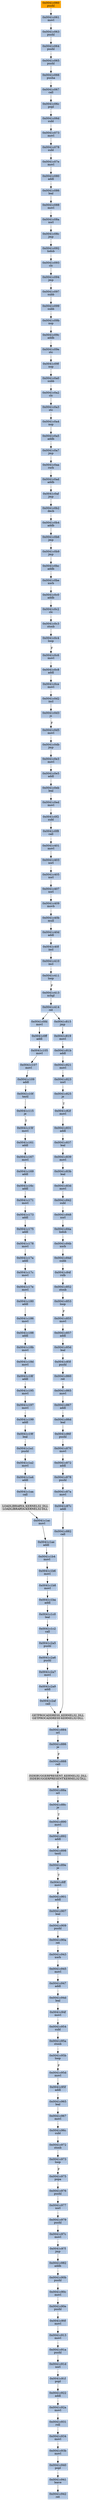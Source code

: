 strict digraph G {
	graph [bgcolor=transparent,
		name=G
	];
	node [color=lightsteelblue,
		fillcolor=lightsteelblue,
		shape=rectangle,
		style=filled
	];
	"0x0041c92a"	[label="0x0041c92a
movl"];
	"0x0041c931"	[label="0x0041c931
roll"];
	"0x0041c92a" -> "0x0041c931"	[color="#000000"];
	"0x0041c0c4"	[label="0x0041c0c4
loop"];
	"0x0041c0c6"	[label="0x0041c0c6
movl"];
	"0x0041c0c4" -> "0x0041c0c6"	[color="#000000",
		label=F];
	"0x0041c87c"	[label="0x0041c87c
addl"];
	"0x0041c882"	[label="0x0041c882
call"];
	"0x0041c87c" -> "0x0041c882"	[color="#000000"];
	"0x0041c09e"	[label="0x0041c09e
stc"];
	"0x0041c09f"	[label="0x0041c09f
nop"];
	"0x0041c09e" -> "0x0041c09f"	[color="#000000"];
	"0x0041c954"	[label="0x0041c954
subl"];
	"0x0041c95a"	[label="0x0041c95a
stosb"];
	"0x0041c954" -> "0x0041c95a"	[color="#000000"];
	"0x0041c0c8"	[label="0x0041c0c8
addl"];
	"0x0041c0ce"	[label="0x0041c0ce
movl"];
	"0x0041c0c8" -> "0x0041c0ce"	[color="#000000"];
	"0x0041c85d"	[label="0x0041c85d
leal"];
	"0x0041c85f"	[label="0x0041c85f
pushl"];
	"0x0041c85d" -> "0x0041c85f"	[color="#000000"];
	"0x0041c982"	[label="0x0041c982
addb"];
	"0x0041c90b"	[label="0x0041c90b
pushl"];
	"0x0041c982" -> "0x0041c90b"	[color="#000000"];
	"0x0041c95b"	[label="0x0041c95b
loop"];
	"0x0041c95a" -> "0x0041c95b"	[color="#000000"];
	"0x0041c0aa"	[label="0x0041c0aa
rorb"];
	"0x0041c0ad"	[label="0x0041c0ad
addb"];
	"0x0041c0aa" -> "0x0041c0ad"	[color="#000000"];
	"0x0041c093"	[label="0x0041c093
clc"];
	"0x0041c094"	[label="0x0041c094
jmp"];
	"0x0041c093" -> "0x0041c094"	[color="#000000"];
	"0x0041c943"	[label="0x0041c943
xorb"];
	"0x0041c945"	[label="0x0041c945
movl"];
	"0x0041c943" -> "0x0041c945"	[color="#000000"];
	"0x0041c892"	[label="0x0041c892
addl"];
	"0x0041c898"	[label="0x0041c898
testl"];
	"0x0041c892" -> "0x0041c898"	[color="#000000"];
	"0x0041c95f"	[label="0x0041c95f
addl"];
	"0x0041c965"	[label="0x0041c965
leal"];
	"0x0041c95f" -> "0x0041c965"	[color="#000000"];
	"0x0041c1c2"	[label="0x0041c1c2
call"];
	"0x0041c2a5"	[label="0x0041c2a5
pushl"];
	"0x0041c1c2" -> "0x0041c2a5"	[color="#000000"];
	"0x0041c89e"	[label="0x0041c89e
je"];
	"0x0041c8ff"	[label="0x0041c8ff
movl"];
	"0x0041c89e" -> "0x0041c8ff"	[color="#000000",
		label=T];
	"0x0041c1c0"	[label="0x0041c1c0
leal"];
	"0x0041c1c0" -> "0x0041c1c2"	[color="#000000"];
	"0x0041c975"	[label="0x0041c975
popa"];
	"0x0041c976"	[label="0x0041c976
pushl"];
	"0x0041c975" -> "0x0041c976"	[color="#000000"];
	GETPROCADDRESS_KERNEL32_DLL	[color=lightgrey,
		fillcolor=lightgrey,
		label="GETPROCADDRESS_KERNEL32_DLL
GETPROCADDRESS-KERNEL32-DLL"];
	"0x0041c884"	[label="0x0041c884
orl"];
	GETPROCADDRESS_KERNEL32_DLL -> "0x0041c884"	[color="#000000"];
	"0x0041c06c"	[label="0x0041c06c
popl"];
	"0x0041c06d"	[label="0x0041c06d
subl"];
	"0x0041c06c" -> "0x0041c06d"	[color="#000000"];
	"0x0041c934"	[label="0x0041c934
movl"];
	"0x0041c93b"	[label="0x0041c93b
movl"];
	"0x0041c934" -> "0x0041c93b"	[color="#000000"];
	"0x0041c167"	[label="0x0041c167
movl"];
	"0x0041c169"	[label="0x0041c169
addl"];
	"0x0041c167" -> "0x0041c169"	[color="#000000"];
	"0x0041c831"	[label="0x0041c831
addl"];
	"0x0041c837"	[label="0x0041c837
leal"];
	"0x0041c831" -> "0x0041c837"	[color="#000000"];
	"0x0041c178"	[label="0x0041c178
movl"];
	"0x0041c17a"	[label="0x0041c17a
addl"];
	"0x0041c178" -> "0x0041c17a"	[color="#000000"];
	"0x0041c86f"	[label="0x0041c86f
pushl"];
	"0x0041c870"	[label="0x0041c870
movl"];
	"0x0041c86f" -> "0x0041c870"	[color="#000000"];
	"0x0041c83b"	[label="0x0041c83b
leal"];
	"0x0041c83d"	[label="0x0041c83d
movl"];
	"0x0041c83b" -> "0x0041c83d"	[color="#000000"];
	"0x0041c947"	[label="0x0041c947
addl"];
	"0x0041c94d"	[label="0x0041c94d
leal"];
	"0x0041c947" -> "0x0041c94d"	[color="#000000"];
	"0x0041c90a"	[label="0x0041c90a
ret"];
	"0x0041c90a" -> "0x0041c943"	[color="#000000"];
	"0x0041c063"	[label="0x0041c063
pushl"];
	"0x0041c064"	[label="0x0041c064
pushl"];
	"0x0041c063" -> "0x0041c064"	[color="#000000"];
	"0x0041c403"	[label="0x0041c403
xorl"];
	"0x0041c405"	[label="0x0041c405
xorl"];
	"0x0041c403" -> "0x0041c405"	[color="#000000"];
	"0x0041c0fd"	[label="0x0041c0fd
movl"];
	"0x0041c0ff"	[label="0x0041c0ff
addl"];
	"0x0041c0fd" -> "0x0041c0ff"	[color="#000000"];
	"0x0041c0db"	[label="0x0041c0db
jmp"];
	"0x0041c0e3"	[label="0x0041c0e3
movl"];
	"0x0041c0db" -> "0x0041c0e3"	[color="#000000"];
	"0x0041c1ae"	[label="0x0041c1ae
addl"];
	"0x0041c1b4"	[label="0x0041c1b4
movl"];
	"0x0041c1ae" -> "0x0041c1b4"	[color="#000000"];
	"0x0041c40f"	[label="0x0041c40f
incl"];
	"0x0041c410"	[label="0x0041c410
incl"];
	"0x0041c40f" -> "0x0041c410"	[color="#000000"];
	"0x0041c0f2"	[label="0x0041c0f2
subl"];
	"0x0041c0f8"	[label="0x0041c0f8
call"];
	"0x0041c0f2" -> "0x0041c0f8"	[color="#000000"];
	"0x0041c092"	[label="0x0041c092
lodsb"];
	"0x0041c092" -> "0x0041c093"	[color="#000000"];
	"0x0041c979"	[label="0x0041c979
pushl"];
	"0x0041c97c"	[label="0x0041c97c
movl"];
	"0x0041c979" -> "0x0041c97c"	[color="#000000"];
	"0x0041c0e5"	[label="0x0041c0e5
addl"];
	"0x0041c0e3" -> "0x0041c0e5"	[color="#000000"];
	"0x0041c96c"	[label="0x0041c96c
subl"];
	"0x0041c972"	[label="0x0041c972
stosb"];
	"0x0041c96c" -> "0x0041c972"	[color="#000000"];
	"0x0041c0a3"	[label="0x0041c0a3
stc"];
	"0x0041c0a4"	[label="0x0041c0a4
nop"];
	"0x0041c0a3" -> "0x0041c0a4"	[color="#000000"];
	"0x0041c0a2"	[label="0x0041c0a2
clc"];
	"0x0041c0a2" -> "0x0041c0a3"	[color="#000000"];
	"0x0041c90c"	[label="0x0041c90c
movl"];
	"0x0041c90e"	[label="0x0041c90e
pushl"];
	"0x0041c90c" -> "0x0041c90e"	[color="#000000"];
	"0x0041c1ac"	[label="0x0041c1ac
movl"];
	"0x0041c1ac" -> "0x0041c1ae"	[color="#000000"];
	"0x0041c180"	[label="0x0041c180
addl"];
	"0x0041c186"	[label="0x0041c186
movl"];
	"0x0041c180" -> "0x0041c186"	[color="#000000"];
	"0x0041c0bc"	[label="0x0041c0bc
addb"];
	"0x0041c0be"	[label="0x0041c0be
xorb"];
	"0x0041c0bc" -> "0x0041c0be"	[color="#000000"];
	"0x0041c40d"	[label="0x0041c40d
addl"];
	"0x0041c40d" -> "0x0041c40f"	[color="#000000"];
	"0x0041c882" -> GETPROCADDRESS_KERNEL32_DLL	[color="#000000"];
	"0x0041c411"	[label="0x0041c411
loop"];
	"0x0041c413"	[label="0x0041c413
xchgl"];
	"0x0041c411" -> "0x0041c413"	[color="#000000",
		label=F];
	"0x0041c18d"	[label="0x0041c18d
movl"];
	"0x0041c18f"	[label="0x0041c18f
addl"];
	"0x0041c18d" -> "0x0041c18f"	[color="#000000"];
	"0x0041c940"	[label="0x0041c940
popl"];
	"0x0041c941"	[label="0x0041c941
leave"];
	"0x0041c940" -> "0x0041c941"	[color="#000000"];
	"0x0041c888"	[label="0x0041c888
call"];
	ISDEBUGGERPRESENT_KERNEL32_DLL	[color=lightgrey,
		fillcolor=lightgrey,
		label="ISDEBUGGERPRESENT_KERNEL32_DLL
ISDEBUGGERPRESENT-KERNEL32-DLL"];
	"0x0041c888" -> ISDEBUGGERPRESENT_KERNEL32_DLL	[color="#000000"];
	"0x0041c080"	[label="0x0041c080
addl"];
	"0x0041c086"	[label="0x0041c086
leal"];
	"0x0041c080" -> "0x0041c086"	[color="#000000"];
	"0x0041c857"	[label="0x0041c857
addl"];
	"0x0041c857" -> "0x0041c85d"	[color="#000000"];
	"0x0041c1b6"	[label="0x0041c1b6
movl"];
	"0x0041c1b4" -> "0x0041c1b6"	[color="#000000"];
	"0x0041c1a2"	[label="0x0041c1a2
movl"];
	"0x0041c1a4"	[label="0x0041c1a4
addl"];
	"0x0041c1a2" -> "0x0041c1a4"	[color="#000000"];
	"0x0041c839"	[label="0x0041c839
movl"];
	"0x0041c837" -> "0x0041c839"	[color="#000000"];
	"0x0041c82f"	[label="0x0041c82f
movl"];
	"0x0041c82f" -> "0x0041c831"	[color="#000000"];
	"0x0041c105"	[label="0x0041c105
movl"];
	"0x0041c107"	[label="0x0041c107
movl"];
	"0x0041c105" -> "0x0041c107"	[color="#000000"];
	"0x0041c401"	[label="0x0041c401
movl"];
	"0x0041c401" -> "0x0041c403"	[color="#000000"];
	"0x0041c872"	[label="0x0041c872
addl"];
	"0x0041c870" -> "0x0041c872"	[color="#000000"];
	"0x0041c839" -> "0x0041c83b"	[color="#000000"];
	"0x0041c07e"	[label="0x0041c07e
movl"];
	"0x0041c07e" -> "0x0041c080"	[color="#000000"];
	"0x0041c942"	[label="0x0041c942
ret"];
	"0x0041c941" -> "0x0041c942"	[color="#000000"];
	"0x0041c91d"	[label="0x0041c91d
xorl"];
	"0x0041c91f"	[label="0x0041c91f
popl"];
	"0x0041c91d" -> "0x0041c91f"	[color="#000000"];
	"0x0041c913"	[label="0x0041c913
movl"];
	"0x0041c91a"	[label="0x0041c91a
pushl"];
	"0x0041c913" -> "0x0041c91a"	[color="#000000"];
	"0x0041c886"	[label="0x0041c886
je"];
	"0x0041c884" -> "0x0041c886"	[color="#000000"];
	"0x0041c109"	[label="0x0041c109
addl"];
	"0x0041c10f"	[label="0x0041c10f
testl"];
	"0x0041c109" -> "0x0041c10f"	[color="#000000"];
	"0x0041c19f"	[label="0x0041c19f
leal"];
	"0x0041c1a1"	[label="0x0041c1a1
pushl"];
	"0x0041c19f" -> "0x0041c1a1"	[color="#000000"];
	"0x0041c973"	[label="0x0041c973
loop"];
	"0x0041c972" -> "0x0041c973"	[color="#000000"];
	"0x0041c2a6"	[label="0x0041c2a6
pushl"];
	"0x0041c2a5" -> "0x0041c2a6"	[color="#000000"];
	"0x0041c852"	[label="0x0041c852
stosb"];
	"0x0041c853"	[label="0x0041c853
loop"];
	"0x0041c852" -> "0x0041c853"	[color="#000000"];
	"0x0041c188"	[label="0x0041c188
addl"];
	"0x0041c186" -> "0x0041c188"	[color="#000000"];
	"0x0041c0d3"	[label="0x0041c0d3
js"];
	"0x0041c0d5"	[label="0x0041c0d5
movl"];
	"0x0041c0d3" -> "0x0041c0d5"	[color="#000000",
		label=F];
	"0x0041c0af"	[label="0x0041c0af
jmp"];
	"0x0041c0b2"	[label="0x0041c0b2
decb"];
	"0x0041c0af" -> "0x0041c0b2"	[color="#000000"];
	"0x0041c08c"	[label="0x0041c08c
jmp"];
	"0x0041c08c" -> "0x0041c092"	[color="#000000"];
	"0x0041c967"	[label="0x0041c967
movl"];
	"0x0041c965" -> "0x0041c967"	[color="#000000"];
	"0x0041c097"	[label="0x0041c097
subb"];
	"0x0041c099"	[label="0x0041c099
subb"];
	"0x0041c097" -> "0x0041c099"	[color="#000000"];
	"0x0041c878"	[label="0x0041c878
pushl"];
	"0x0041c87a"	[label="0x0041c87a
movl"];
	"0x0041c878" -> "0x0041c87a"	[color="#000000"];
	"0x0041c95d"	[label="0x0041c95d
movl"];
	"0x0041c95b" -> "0x0041c95d"	[color="#000000",
		label=F];
	"0x0041c09b"	[label="0x0041c09b
nop"];
	"0x0041c09c"	[label="0x0041c09c
addb"];
	"0x0041c09b" -> "0x0041c09c"	[color="#000000"];
	"0x0041c094" -> "0x0041c097"	[color="#000000"];
	"0x0041c1ba"	[label="0x0041c1ba
addl"];
	"0x0041c1ba" -> "0x0041c1c0"	[color="#000000"];
	"0x0041c90f"	[label="0x0041c90f
movl"];
	"0x0041c90e" -> "0x0041c90f"	[color="#000000"];
	"0x0041c409"	[label="0x0041c409
movb"];
	"0x0041c40b"	[label="0x0041c40b
mull"];
	"0x0041c409" -> "0x0041c40b"	[color="#000000"];
	"0x0041c97f"	[label="0x0041c97f
jmp"];
	"0x0041c97c" -> "0x0041c97f"	[color="#000000"];
	"0x0041c0c0"	[label="0x0041c0c0
addb"];
	"0x0041c0be" -> "0x0041c0c0"	[color="#000000"];
	"0x0041c87a" -> "0x0041c87c"	[color="#000000"];
	"0x0041c0b6"	[label="0x0041c0b6
jmp"];
	"0x0041c0b9"	[label="0x0041c0b9
jmp"];
	"0x0041c0b6" -> "0x0041c0b9"	[color="#000000"];
	"0x0041c901"	[label="0x0041c901
addl"];
	"0x0041c8ff" -> "0x0041c901"	[color="#000000"];
	"0x0041c0b4"	[label="0x0041c0b4
addb"];
	"0x0041c0b2" -> "0x0041c0b4"	[color="#000000"];
	"0x0041c977"	[label="0x0041c977
xorl"];
	"0x0041c976" -> "0x0041c977"	[color="#000000"];
	"0x0041c407"	[label="0x0041c407
xorl"];
	"0x0041c407" -> "0x0041c409"	[color="#000000"];
	"0x0041c0d2"	[label="0x0041c0d2
incl"];
	"0x0041c0ce" -> "0x0041c0d2"	[color="#000000"];
	"0x0041c0ad" -> "0x0041c0af"	[color="#000000"];
	"0x0041c823"	[label="0x0041c823
xorl"];
	"0x0041c825"	[label="0x0041c825
je"];
	"0x0041c823" -> "0x0041c825"	[color="#000000"];
	"0x0041c15f"	[label="0x0041c15f
movl"];
	"0x0041c161"	[label="0x0041c161
addl"];
	"0x0041c15f" -> "0x0041c161"	[color="#000000"];
	"0x0041c886" -> "0x0041c888"	[color="#000000",
		label=F];
	"0x0041c86d"	[label="0x0041c86d
leal"];
	"0x0041c86d" -> "0x0041c86f"	[color="#000000"];
	"0x0041c414"	[label="0x0041c414
ret"];
	"0x0041c414" -> "0x0041c0fd"	[color="#000000"];
	"0x0041c815"	[label="0x0041c815
jmp"];
	"0x0041c414" -> "0x0041c815"	[color="#000000"];
	"0x0041c907"	[label="0x0041c907
leal"];
	"0x0041c909"	[label="0x0041c909
pushl"];
	"0x0041c907" -> "0x0041c909"	[color="#000000"];
	"0x0041c16c"	[label="0x0041c16c
addl"];
	"0x0041c171"	[label="0x0041c171
movl"];
	"0x0041c16c" -> "0x0041c171"	[color="#000000"];
	"0x0041c0a5"	[label="0x0041c0a5
addb"];
	"0x0041c0a4" -> "0x0041c0a5"	[color="#000000"];
	"0x0041c17e"	[label="0x0041c17e
movl"];
	"0x0041c17e" -> "0x0041c180"	[color="#000000"];
	"0x0041c90b" -> "0x0041c90c"	[color="#000000"];
	"0x0041c099" -> "0x0041c09b"	[color="#000000"];
	"0x0041c860"	[label="0x0041c860
ret"];
	"0x0041c865"	[label="0x0041c865
movl"];
	"0x0041c860" -> "0x0041c865"	[color="#000000"];
	"0x0041c197"	[label="0x0041c197
movl"];
	"0x0041c199"	[label="0x0041c199
addl"];
	"0x0041c197" -> "0x0041c199"	[color="#000000"];
	"0x0041c81b"	[label="0x0041c81b
addl"];
	"0x0041c821"	[label="0x0041c821
movl"];
	"0x0041c81b" -> "0x0041c821"	[color="#000000"];
	"0x0041c2a9"	[label="0x0041c2a9
addl"];
	"0x0041c2af"	[label="0x0041c2af
call"];
	"0x0041c2a9" -> "0x0041c2af"	[color="#000000"];
	"0x0041c065"	[label="0x0041c065
pushl"];
	"0x0041c066"	[label="0x0041c066
pusha"];
	"0x0041c065" -> "0x0041c066"	[color="#000000"];
	"0x0041c825" -> "0x0041c82f"	[color="#000000",
		label=T];
	"0x0041c18b"	[label="0x0041c18b
movl"];
	"0x0041c188" -> "0x0041c18b"	[color="#000000"];
	"0x0041c977" -> "0x0041c979"	[color="#000000"];
	"0x0041c067"	[label="0x0041c067
call"];
	"0x0041c066" -> "0x0041c067"	[color="#000000"];
	"0x0041c84d"	[label="0x0041c84d
subb"];
	"0x0041c84f"	[label="0x0041c84f
rolb"];
	"0x0041c84d" -> "0x0041c84f"	[color="#000000"];
	"0x0041c199" -> "0x0041c19f"	[color="#000000"];
	"0x0041c842"	[label="0x0041c842
subl"];
	"0x0041c83d" -> "0x0041c842"	[color="#000000"];
	"0x0041c821" -> "0x0041c823"	[color="#000000"];
	"0x0041c85f" -> "0x0041c860"	[color="#000000"];
	"0x0041c867"	[label="0x0041c867
addl"];
	"0x0041c865" -> "0x0041c867"	[color="#000000"];
	"0x0041c0c6" -> "0x0041c0c8"	[color="#000000"];
	"0x0041c94f"	[label="0x0041c94f
movl"];
	"0x0041c94f" -> "0x0041c954"	[color="#000000"];
	"0x0041c40b" -> "0x0041c40d"	[color="#000000"];
	"0x0041c060"	[color=lightgrey,
		fillcolor=orange,
		label="0x0041c060
pushl"];
	"0x0041c061"	[label="0x0041c061
movl"];
	"0x0041c060" -> "0x0041c061"	[color="#000000"];
	"0x0041c922"	[label="0x0041c922
addl"];
	"0x0041c922" -> "0x0041c92a"	[color="#000000"];
	"0x0041c088"	[label="0x0041c088
movl"];
	"0x0041c086" -> "0x0041c088"	[color="#000000"];
	"0x0041c819"	[label="0x0041c819
movl"];
	"0x0041c815" -> "0x0041c819"	[color="#000000"];
	"0x0041c84a"	[label="0x0041c84a
lodsb"];
	"0x0041c84b"	[label="0x0041c84b
xorb"];
	"0x0041c84a" -> "0x0041c84b"	[color="#000000"];
	"0x0041c1b8"	[label="0x0041c1b8
movl"];
	"0x0041c1b6" -> "0x0041c1b8"	[color="#000000"];
	"0x0041c17c"	[label="0x0041c17c
movl"];
	"0x0041c17a" -> "0x0041c17c"	[color="#000000"];
	"0x0041c173"	[label="0x0041c173
addl"];
	"0x0041c171" -> "0x0041c173"	[color="#000000"];
	"0x0041c0d2" -> "0x0041c0d3"	[color="#000000"];
	"0x0041c073"	[label="0x0041c073
movl"];
	"0x0041c078"	[label="0x0041c078
subl"];
	"0x0041c073" -> "0x0041c078"	[color="#000000"];
	"0x0041c0eb"	[label="0x0041c0eb
leal"];
	"0x0041c0ed"	[label="0x0041c0ed
movl"];
	"0x0041c0eb" -> "0x0041c0ed"	[color="#000000"];
	"0x0041c819" -> "0x0041c81b"	[color="#000000"];
	"0x0041c967" -> "0x0041c96c"	[color="#000000"];
	"0x0041c107" -> "0x0041c109"	[color="#000000"];
	"0x0041c91f" -> "0x0041c922"	[color="#000000"];
	"0x0041c848"	[label="0x0041c848
xorl"];
	"0x0041c842" -> "0x0041c848"	[color="#000000"];
	"0x0041c898" -> "0x0041c89e"	[color="#000000"];
	"0x0041c931" -> "0x0041c934"	[color="#000000"];
	"0x0041c91a" -> "0x0041c91d"	[color="#000000"];
	"0x0041c0c2"	[label="0x0041c0c2
clc"];
	"0x0041c0c0" -> "0x0041c0c2"	[color="#000000"];
	"0x0041c06d" -> "0x0041c073"	[color="#000000"];
	"0x0041c909" -> "0x0041c90a"	[color="#000000"];
	"0x0041c97f" -> "0x0041c982"	[color="#000000"];
	"0x0041c94d" -> "0x0041c94f"	[color="#000000"];
	"0x0041c195"	[label="0x0041c195
movl"];
	"0x0041c195" -> "0x0041c197"	[color="#000000"];
	"0x0041c169" -> "0x0041c16c"	[color="#000000"];
	"0x0041c88a"	[label="0x0041c88a
orl"];
	"0x0041c88c"	[label="0x0041c88c
je"];
	"0x0041c88a" -> "0x0041c88c"	[color="#000000"];
	"0x0041c1a1" -> "0x0041c1a2"	[color="#000000"];
	"0x0041c95d" -> "0x0041c95f"	[color="#000000"];
	"0x0041c901" -> "0x0041c907"	[color="#000000"];
	"0x0041c161" -> "0x0041c167"	[color="#000000"];
	"0x0041c890"	[label="0x0041c890
movl"];
	"0x0041c88c" -> "0x0041c890"	[color="#000000",
		label=T];
	"0x0041c115"	[label="0x0041c115
je"];
	"0x0041c10f" -> "0x0041c115"	[color="#000000"];
	"0x0041c08a"	[label="0x0041c08a
xorl"];
	"0x0041c088" -> "0x0041c08a"	[color="#000000"];
	"0x0041c90f" -> "0x0041c913"	[color="#000000"];
	"0x0041c115" -> "0x0041c15f"	[color="#000000",
		label=T];
	"0x0041c855"	[label="0x0041c855
movl"];
	"0x0041c855" -> "0x0041c857"	[color="#000000"];
	"0x0041c405" -> "0x0041c407"	[color="#000000"];
	"0x0041c0d5" -> "0x0041c0db"	[color="#000000"];
	"0x0041c18b" -> "0x0041c18d"	[color="#000000"];
	"0x0041c945" -> "0x0041c947"	[color="#000000"];
	"0x0041c410" -> "0x0041c411"	[color="#000000"];
	"0x0041c0f8" -> "0x0041c401"	[color="#000000"];
	"0x0041c078" -> "0x0041c07e"	[color="#000000"];
	"0x0041c890" -> "0x0041c892"	[color="#000000"];
	"0x0041c0b4" -> "0x0041c0b6"	[color="#000000"];
	"0x0041c0e5" -> "0x0041c0eb"	[color="#000000"];
	"0x0041c09c" -> "0x0041c09e"	[color="#000000"];
	"0x0041c0b9" -> "0x0041c0bc"	[color="#000000"];
	"0x0041c17c" -> "0x0041c17e"	[color="#000000"];
	"0x0041c1b8" -> "0x0041c1ba"	[color="#000000"];
	"0x0041c2af" -> GETPROCADDRESS_KERNEL32_DLL	[color="#000000"];
	"0x0041c2a7"	[label="0x0041c2a7
movl"];
	"0x0041c2a7" -> "0x0041c2a9"	[color="#000000"];
	LOADLIBRARYA_KERNEL32_DLL	[color=lightgrey,
		fillcolor=lightgrey,
		label="LOADLIBRARYA_KERNEL32_DLL
LOADLIBRARYA-KERNEL32-DLL"];
	LOADLIBRARYA_KERNEL32_DLL -> "0x0041c1ac"	[color="#000000"];
	"0x0041c0a0"	[label="0x0041c0a0
subb"];
	"0x0041c0a0" -> "0x0041c0a2"	[color="#000000"];
	"0x0041c867" -> "0x0041c86d"	[color="#000000"];
	"0x0041c08a" -> "0x0041c08c"	[color="#000000"];
	"0x0041c413" -> "0x0041c414"	[color="#000000"];
	"0x0041c853" -> "0x0041c855"	[color="#000000",
		label=F];
	"0x0041c09f" -> "0x0041c0a0"	[color="#000000"];
	"0x0041c1aa"	[label="0x0041c1aa
call"];
	"0x0041c1a4" -> "0x0041c1aa"	[color="#000000"];
	"0x0041c2a6" -> "0x0041c2a7"	[color="#000000"];
	"0x0041c0a7"	[label="0x0041c0a7
jmp"];
	"0x0041c0a7" -> "0x0041c0aa"	[color="#000000"];
	"0x0041c064" -> "0x0041c065"	[color="#000000"];
	"0x0041c1aa" -> LOADLIBRARYA_KERNEL32_DLL	[color="#000000"];
	"0x0041c848" -> "0x0041c84a"	[color="#000000"];
	"0x0041c0ed" -> "0x0041c0f2"	[color="#000000"];
	"0x0041c0c3"	[label="0x0041c0c3
stosb"];
	"0x0041c0c2" -> "0x0041c0c3"	[color="#000000"];
	"0x0041c84f" -> "0x0041c852"	[color="#000000"];
	ISDEBUGGERPRESENT_KERNEL32_DLL -> "0x0041c88a"	[color="#000000"];
	"0x0041c061" -> "0x0041c063"	[color="#000000"];
	"0x0041c973" -> "0x0041c975"	[color="#000000",
		label=F];
	"0x0041c0a5" -> "0x0041c0a7"	[color="#000000"];
	"0x0041c175"	[label="0x0041c175
addl"];
	"0x0041c173" -> "0x0041c175"	[color="#000000"];
	"0x0041c84b" -> "0x0041c84d"	[color="#000000"];
	"0x0041c175" -> "0x0041c178"	[color="#000000"];
	"0x0041c93b" -> "0x0041c940"	[color="#000000"];
	"0x0041c0ff" -> "0x0041c105"	[color="#000000"];
	"0x0041c18f" -> "0x0041c195"	[color="#000000"];
	"0x0041c067" -> "0x0041c06c"	[color="#000000"];
	"0x0041c0c3" -> "0x0041c0c4"	[color="#000000"];
	"0x0041c872" -> "0x0041c878"	[color="#000000"];
}
